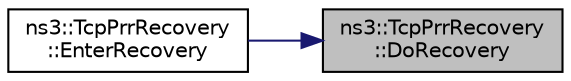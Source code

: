 digraph "ns3::TcpPrrRecovery::DoRecovery"
{
 // LATEX_PDF_SIZE
  edge [fontname="Helvetica",fontsize="10",labelfontname="Helvetica",labelfontsize="10"];
  node [fontname="Helvetica",fontsize="10",shape=record];
  rankdir="RL";
  Node1 [label="ns3::TcpPrrRecovery\l::DoRecovery",height=0.2,width=0.4,color="black", fillcolor="grey75", style="filled", fontcolor="black",tooltip="Performs recovery based on the recovery algorithm."];
  Node1 -> Node2 [dir="back",color="midnightblue",fontsize="10",style="solid",fontname="Helvetica"];
  Node2 [label="ns3::TcpPrrRecovery\l::EnterRecovery",height=0.2,width=0.4,color="black", fillcolor="white", style="filled",URL="$classns3_1_1_tcp_prr_recovery.html#a27d459c819c73849e650bacbcbc6d3ff",tooltip="Performs variable initialization at the start of recovery."];
}
